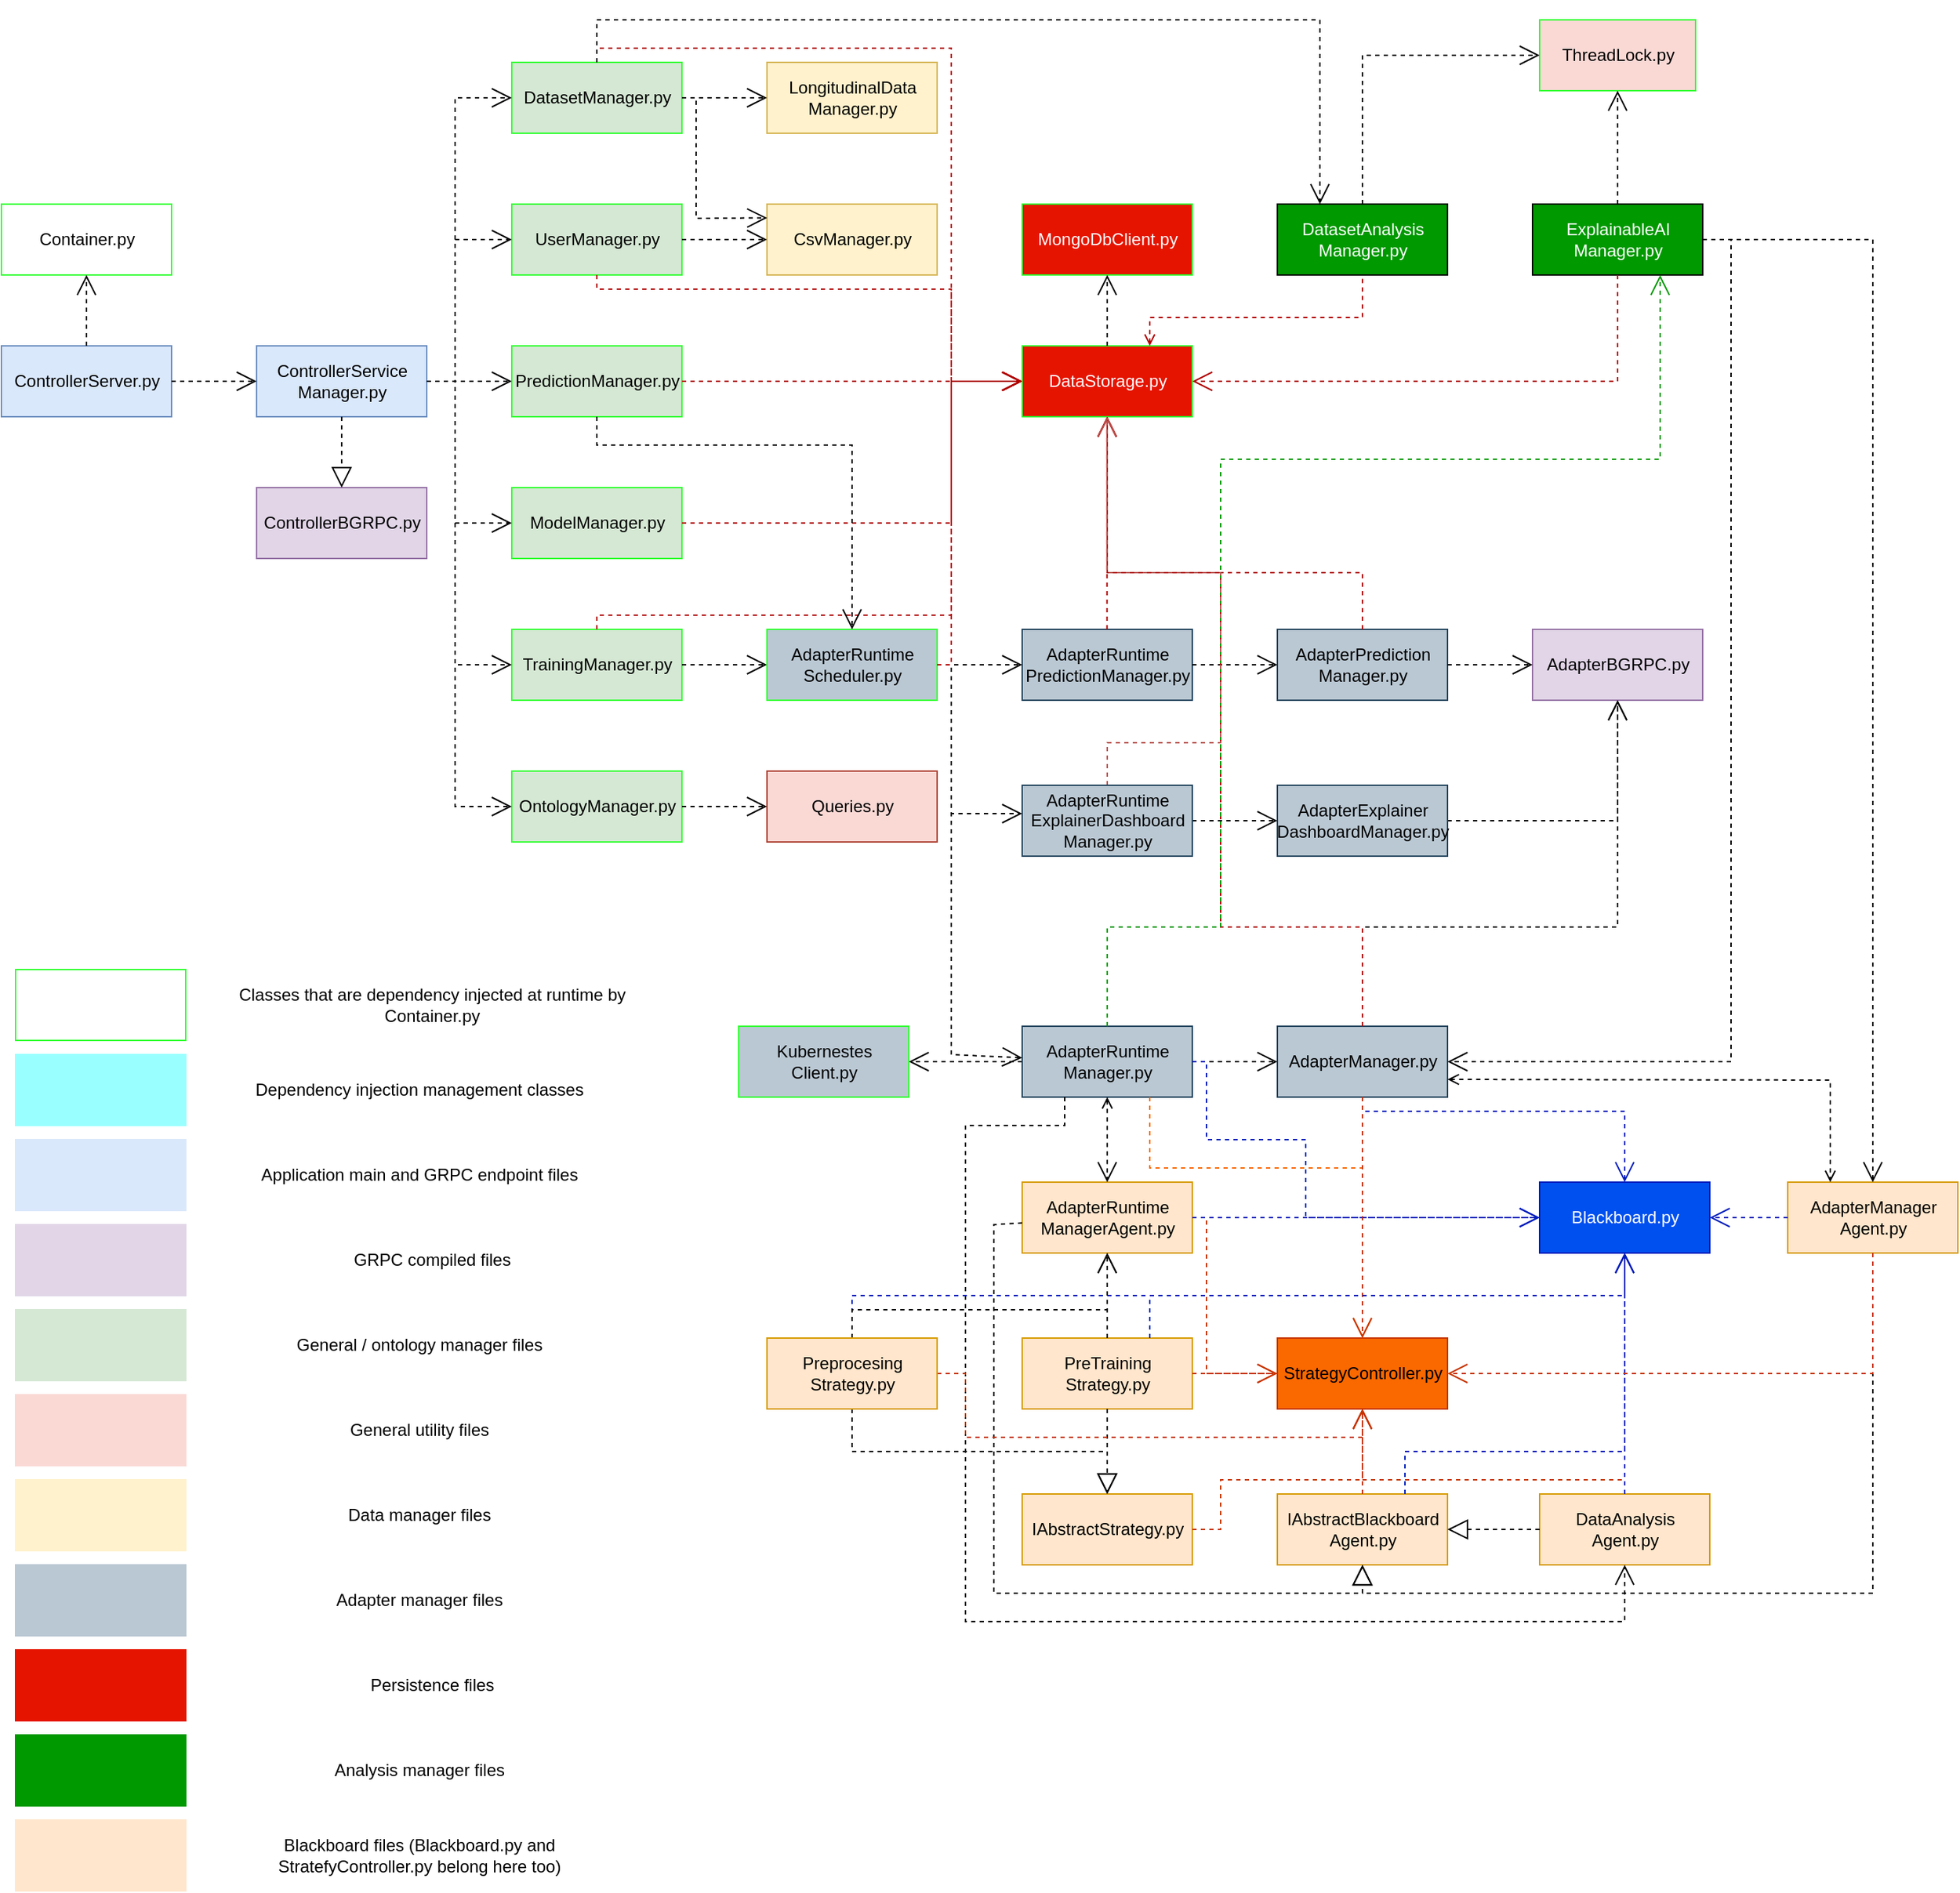 <mxfile version="22.0.2" type="device">
  <diagram id="tjcEpFWjGVXVro5VgTkC" name="Seite-1">
    <mxGraphModel dx="1062" dy="708" grid="1" gridSize="10" guides="1" tooltips="1" connect="1" arrows="1" fold="1" page="1" pageScale="1" pageWidth="827" pageHeight="1169" math="0" shadow="0">
      <root>
        <mxCell id="0" />
        <mxCell id="1" parent="0" />
        <mxCell id="7xE9MWdrDau_G4mgAYLp-1" value="ControllerServer.py" style="html=1;fillColor=#dae8fc;strokeColor=#6c8ebf;" parent="1" vertex="1">
          <mxGeometry x="20" y="320" width="120" height="50" as="geometry" />
        </mxCell>
        <mxCell id="7xE9MWdrDau_G4mgAYLp-3" value="AdapterBGRPC.py" style="html=1;fillColor=#e1d5e7;strokeColor=#9673a6;" parent="1" vertex="1">
          <mxGeometry x="1100" y="520" width="120" height="50" as="geometry" />
        </mxCell>
        <mxCell id="7xE9MWdrDau_G4mgAYLp-4" value="ControllerBGRPC.py" style="html=1;fillColor=#e1d5e7;strokeColor=#9673a6;" parent="1" vertex="1">
          <mxGeometry x="200" y="420" width="120" height="50" as="geometry" />
        </mxCell>
        <mxCell id="7xE9MWdrDau_G4mgAYLp-5" value="Container.py" style="html=1;fillColor=#FFFFFF;strokeColor=#33FF33;" parent="1" vertex="1">
          <mxGeometry x="20" y="220" width="120" height="50" as="geometry" />
        </mxCell>
        <mxCell id="7xE9MWdrDau_G4mgAYLp-6" value="" style="endArrow=open;endSize=12;dashed=1;html=1;rounded=0;" parent="1" source="7xE9MWdrDau_G4mgAYLp-1" target="7xE9MWdrDau_G4mgAYLp-5" edge="1">
          <mxGeometry width="160" relative="1" as="geometry">
            <mxPoint x="59.5" y="320" as="sourcePoint" />
            <mxPoint x="59.5" y="260" as="targetPoint" />
          </mxGeometry>
        </mxCell>
        <mxCell id="7xE9MWdrDau_G4mgAYLp-7" value="ControllerService&lt;br&gt;Manager.py" style="html=1;fillColor=#dae8fc;strokeColor=#6c8ebf;" parent="1" vertex="1">
          <mxGeometry x="200" y="320" width="120" height="50" as="geometry" />
        </mxCell>
        <mxCell id="7xE9MWdrDau_G4mgAYLp-8" value="" style="endArrow=open;endSize=12;dashed=1;html=1;rounded=0;" parent="1" source="7xE9MWdrDau_G4mgAYLp-1" target="7xE9MWdrDau_G4mgAYLp-7" edge="1">
          <mxGeometry width="160" relative="1" as="geometry">
            <mxPoint x="120" y="410" as="sourcePoint" />
            <mxPoint x="280" y="410" as="targetPoint" />
          </mxGeometry>
        </mxCell>
        <mxCell id="7xE9MWdrDau_G4mgAYLp-9" value="" style="endArrow=block;dashed=1;endFill=0;endSize=12;html=1;rounded=0;" parent="1" source="7xE9MWdrDau_G4mgAYLp-7" target="7xE9MWdrDau_G4mgAYLp-4" edge="1">
          <mxGeometry width="160" relative="1" as="geometry">
            <mxPoint x="80" y="450" as="sourcePoint" />
            <mxPoint x="240" y="450" as="targetPoint" />
          </mxGeometry>
        </mxCell>
        <mxCell id="7xE9MWdrDau_G4mgAYLp-11" value="DatasetManager.py" style="html=1;fillColor=#d5e8d4;strokeColor=#33FF33;" parent="1" vertex="1">
          <mxGeometry x="380" y="120" width="120" height="50" as="geometry" />
        </mxCell>
        <mxCell id="7xE9MWdrDau_G4mgAYLp-12" value="ModelManager.py" style="html=1;fillColor=#d5e8d4;strokeColor=#33FF33;" parent="1" vertex="1">
          <mxGeometry x="380" y="420" width="120" height="50" as="geometry" />
        </mxCell>
        <mxCell id="7xE9MWdrDau_G4mgAYLp-13" value="PredictionManager.py" style="html=1;fillColor=#d5e8d4;strokeColor=#33FF33;" parent="1" vertex="1">
          <mxGeometry x="380" y="320" width="120" height="50" as="geometry" />
        </mxCell>
        <mxCell id="7xE9MWdrDau_G4mgAYLp-14" value="TrainingManager.py" style="html=1;fillColor=#d5e8d4;strokeColor=#33FF33;" parent="1" vertex="1">
          <mxGeometry x="380" y="520" width="120" height="50" as="geometry" />
        </mxCell>
        <mxCell id="7xE9MWdrDau_G4mgAYLp-16" value="UserManager.py" style="html=1;fillColor=#d5e8d4;strokeColor=#33FF33;" parent="1" vertex="1">
          <mxGeometry x="380" y="220" width="120" height="50" as="geometry" />
        </mxCell>
        <mxCell id="7xE9MWdrDau_G4mgAYLp-17" value="" style="endArrow=open;endSize=12;dashed=1;html=1;rounded=0;" parent="1" source="7xE9MWdrDau_G4mgAYLp-7" target="7xE9MWdrDau_G4mgAYLp-13" edge="1">
          <mxGeometry width="160" relative="1" as="geometry">
            <mxPoint x="330" y="360" as="sourcePoint" />
            <mxPoint x="490" y="360" as="targetPoint" />
          </mxGeometry>
        </mxCell>
        <mxCell id="7xE9MWdrDau_G4mgAYLp-18" value="" style="endArrow=open;endSize=12;dashed=1;html=1;rounded=0;entryX=0;entryY=0.5;entryDx=0;entryDy=0;" parent="1" source="7xE9MWdrDau_G4mgAYLp-7" target="7xE9MWdrDau_G4mgAYLp-14" edge="1">
          <mxGeometry width="160" relative="1" as="geometry">
            <mxPoint x="340" y="470" as="sourcePoint" />
            <mxPoint x="370" y="545" as="targetPoint" />
            <Array as="points">
              <mxPoint x="340" y="345" />
              <mxPoint x="340" y="545" />
            </Array>
          </mxGeometry>
        </mxCell>
        <mxCell id="7xE9MWdrDau_G4mgAYLp-19" value="" style="endArrow=open;endSize=12;dashed=1;html=1;rounded=0;" parent="1" source="7xE9MWdrDau_G4mgAYLp-7" target="7xE9MWdrDau_G4mgAYLp-12" edge="1">
          <mxGeometry width="160" relative="1" as="geometry">
            <mxPoint x="310" y="260" as="sourcePoint" />
            <mxPoint x="370" y="445" as="targetPoint" />
            <Array as="points">
              <mxPoint x="340" y="345" />
              <mxPoint x="340" y="445" />
            </Array>
          </mxGeometry>
        </mxCell>
        <mxCell id="7xE9MWdrDau_G4mgAYLp-20" value="" style="endArrow=open;endSize=12;dashed=1;html=1;rounded=0;" parent="1" source="7xE9MWdrDau_G4mgAYLp-7" target="7xE9MWdrDau_G4mgAYLp-11" edge="1">
          <mxGeometry width="160" relative="1" as="geometry">
            <mxPoint x="350" y="310" as="sourcePoint" />
            <mxPoint x="510" y="310" as="targetPoint" />
            <Array as="points">
              <mxPoint x="340" y="345" />
              <mxPoint x="340" y="145" />
            </Array>
          </mxGeometry>
        </mxCell>
        <mxCell id="7xE9MWdrDau_G4mgAYLp-21" value="" style="endArrow=open;endSize=12;dashed=1;html=1;rounded=0;" parent="1" source="7xE9MWdrDau_G4mgAYLp-7" target="7xE9MWdrDau_G4mgAYLp-16" edge="1">
          <mxGeometry width="160" relative="1" as="geometry">
            <mxPoint x="310" y="270" as="sourcePoint" />
            <mxPoint x="370" y="245" as="targetPoint" />
            <Array as="points">
              <mxPoint x="340" y="345" />
              <mxPoint x="340" y="245" />
            </Array>
          </mxGeometry>
        </mxCell>
        <mxCell id="7xE9MWdrDau_G4mgAYLp-22" value="DataStorage.py" style="html=1;fillColor=#e51400;strokeColor=#33FF33;fontColor=#ffffff;" parent="1" vertex="1">
          <mxGeometry x="740" y="320" width="120" height="50" as="geometry" />
        </mxCell>
        <mxCell id="7xE9MWdrDau_G4mgAYLp-23" value="MongoDbClient.py" style="html=1;fillColor=#e51400;strokeColor=#33FF33;fontColor=#ffffff;" parent="1" vertex="1">
          <mxGeometry x="740" y="220" width="120" height="50" as="geometry" />
        </mxCell>
        <mxCell id="7xE9MWdrDau_G4mgAYLp-24" value="OntologyManager.py" style="html=1;fillColor=#d5e8d4;strokeColor=#33FF33;" parent="1" vertex="1">
          <mxGeometry x="380" y="620" width="120" height="50" as="geometry" />
        </mxCell>
        <mxCell id="7xE9MWdrDau_G4mgAYLp-25" value="" style="endArrow=open;endSize=12;dashed=1;html=1;rounded=0;" parent="1" source="7xE9MWdrDau_G4mgAYLp-7" target="7xE9MWdrDau_G4mgAYLp-24" edge="1">
          <mxGeometry width="160" relative="1" as="geometry">
            <mxPoint x="330" y="580" as="sourcePoint" />
            <mxPoint x="490" y="580" as="targetPoint" />
            <Array as="points">
              <mxPoint x="340" y="345" />
              <mxPoint x="340" y="645" />
            </Array>
          </mxGeometry>
        </mxCell>
        <mxCell id="7xE9MWdrDau_G4mgAYLp-27" value="Queries.py" style="html=1;fillColor=#fad9d5;strokeColor=#ae4132;" parent="1" vertex="1">
          <mxGeometry x="560" y="620" width="120" height="50" as="geometry" />
        </mxCell>
        <mxCell id="7xE9MWdrDau_G4mgAYLp-28" value="" style="endArrow=open;endSize=12;dashed=1;html=1;rounded=0;" parent="1" source="7xE9MWdrDau_G4mgAYLp-24" target="7xE9MWdrDau_G4mgAYLp-27" edge="1">
          <mxGeometry width="160" relative="1" as="geometry">
            <mxPoint x="470" y="700" as="sourcePoint" />
            <mxPoint x="630" y="700" as="targetPoint" />
          </mxGeometry>
        </mxCell>
        <mxCell id="7xE9MWdrDau_G4mgAYLp-29" value="CsvManager.py" style="html=1;fillColor=#fff2cc;strokeColor=#d6b656;" parent="1" vertex="1">
          <mxGeometry x="560" y="220" width="120" height="50" as="geometry" />
        </mxCell>
        <mxCell id="7xE9MWdrDau_G4mgAYLp-30" value="LongitudinalData&lt;br&gt;Manager.py" style="html=1;fillColor=#fff2cc;strokeColor=#d6b656;" parent="1" vertex="1">
          <mxGeometry x="560" y="120" width="120" height="50" as="geometry" />
        </mxCell>
        <mxCell id="7xE9MWdrDau_G4mgAYLp-31" value="" style="endArrow=open;endSize=12;dashed=1;html=1;rounded=0;entryX=0.001;entryY=0.194;entryDx=0;entryDy=0;entryPerimeter=0;" parent="1" source="7xE9MWdrDau_G4mgAYLp-11" target="7xE9MWdrDau_G4mgAYLp-29" edge="1">
          <mxGeometry width="160" relative="1" as="geometry">
            <mxPoint x="560" y="240" as="sourcePoint" />
            <mxPoint x="720" y="240" as="targetPoint" />
            <Array as="points">
              <mxPoint x="510" y="145" />
              <mxPoint x="510" y="230" />
            </Array>
          </mxGeometry>
        </mxCell>
        <mxCell id="7xE9MWdrDau_G4mgAYLp-32" value="" style="endArrow=open;endSize=12;dashed=1;html=1;rounded=0;" parent="1" source="7xE9MWdrDau_G4mgAYLp-16" target="7xE9MWdrDau_G4mgAYLp-29" edge="1">
          <mxGeometry width="160" relative="1" as="geometry">
            <mxPoint x="610" y="380" as="sourcePoint" />
            <mxPoint x="770" y="380" as="targetPoint" />
          </mxGeometry>
        </mxCell>
        <mxCell id="7xE9MWdrDau_G4mgAYLp-33" value="" style="endArrow=open;endSize=12;dashed=1;html=1;rounded=0;" parent="1" source="7xE9MWdrDau_G4mgAYLp-11" target="7xE9MWdrDau_G4mgAYLp-30" edge="1">
          <mxGeometry width="160" relative="1" as="geometry">
            <mxPoint x="580" y="280" as="sourcePoint" />
            <mxPoint x="740" y="280" as="targetPoint" />
            <Array as="points">
              <mxPoint x="520" y="145" />
            </Array>
            <mxPoint as="offset" />
          </mxGeometry>
        </mxCell>
        <mxCell id="7xE9MWdrDau_G4mgAYLp-35" value="" style="endArrow=open;endSize=12;dashed=1;html=1;rounded=0;" parent="1" source="7xE9MWdrDau_G4mgAYLp-14" target="7xE9MWdrDau_G4mgAYLp-53" edge="1">
          <mxGeometry width="160" relative="1" as="geometry">
            <mxPoint x="600" y="410" as="sourcePoint" />
            <mxPoint x="560" y="545" as="targetPoint" />
          </mxGeometry>
        </mxCell>
        <mxCell id="7xE9MWdrDau_G4mgAYLp-36" value="" style="endArrow=open;endSize=12;dashed=1;html=1;rounded=0;" parent="1" source="7xE9MWdrDau_G4mgAYLp-22" target="7xE9MWdrDau_G4mgAYLp-23" edge="1">
          <mxGeometry width="160" relative="1" as="geometry">
            <mxPoint x="640" y="360" as="sourcePoint" />
            <mxPoint x="800" y="360" as="targetPoint" />
          </mxGeometry>
        </mxCell>
        <mxCell id="7xE9MWdrDau_G4mgAYLp-37" value="" style="endArrow=open;endSize=12;dashed=1;html=1;rounded=0;fillColor=#e51400;strokeColor=#B20000;" parent="1" source="7xE9MWdrDau_G4mgAYLp-13" target="7xE9MWdrDau_G4mgAYLp-22" edge="1">
          <mxGeometry width="160" relative="1" as="geometry">
            <mxPoint x="560" y="340" as="sourcePoint" />
            <mxPoint x="720" y="340" as="targetPoint" />
          </mxGeometry>
        </mxCell>
        <mxCell id="7xE9MWdrDau_G4mgAYLp-38" value="" style="endArrow=open;endSize=12;dashed=1;html=1;rounded=0;fillColor=#e51400;strokeColor=#B20000;" parent="1" source="7xE9MWdrDau_G4mgAYLp-16" target="7xE9MWdrDau_G4mgAYLp-22" edge="1">
          <mxGeometry width="160" relative="1" as="geometry">
            <mxPoint x="550" y="390" as="sourcePoint" />
            <mxPoint x="710" y="390" as="targetPoint" />
            <Array as="points">
              <mxPoint x="440" y="280" />
              <mxPoint x="690" y="280" />
              <mxPoint x="690" y="345" />
            </Array>
          </mxGeometry>
        </mxCell>
        <mxCell id="7xE9MWdrDau_G4mgAYLp-39" value="" style="endArrow=open;endSize=12;dashed=1;html=1;rounded=0;fillColor=#e51400;strokeColor=#B20000;" parent="1" source="7xE9MWdrDau_G4mgAYLp-11" target="7xE9MWdrDau_G4mgAYLp-22" edge="1">
          <mxGeometry x="-0.29" width="160" relative="1" as="geometry">
            <mxPoint x="530" y="320" as="sourcePoint" />
            <mxPoint x="690" y="320" as="targetPoint" />
            <Array as="points">
              <mxPoint x="440" y="110" />
              <mxPoint x="690" y="110" />
              <mxPoint x="690" y="345" />
            </Array>
            <mxPoint as="offset" />
          </mxGeometry>
        </mxCell>
        <mxCell id="7xE9MWdrDau_G4mgAYLp-42" value="" style="endArrow=open;endSize=12;dashed=1;html=1;rounded=0;fillColor=#e51400;strokeColor=#B20000;" parent="1" source="7xE9MWdrDau_G4mgAYLp-12" target="7xE9MWdrDau_G4mgAYLp-22" edge="1">
          <mxGeometry x="-0.333" y="5" width="160" relative="1" as="geometry">
            <mxPoint x="560" y="440" as="sourcePoint" />
            <mxPoint x="720" y="440" as="targetPoint" />
            <Array as="points">
              <mxPoint x="690" y="445" />
              <mxPoint x="690" y="345" />
            </Array>
            <mxPoint as="offset" />
          </mxGeometry>
        </mxCell>
        <mxCell id="7xE9MWdrDau_G4mgAYLp-43" value="" style="endArrow=open;endSize=12;dashed=1;html=1;rounded=0;fillColor=#e51400;strokeColor=#B20000;" parent="1" source="7xE9MWdrDau_G4mgAYLp-14" target="7xE9MWdrDau_G4mgAYLp-22" edge="1">
          <mxGeometry x="-0.226" width="160" relative="1" as="geometry">
            <mxPoint x="460" y="490" as="sourcePoint" />
            <mxPoint x="620" y="490" as="targetPoint" />
            <Array as="points">
              <mxPoint x="440" y="510" />
              <mxPoint x="690" y="510" />
              <mxPoint x="690" y="345" />
            </Array>
            <mxPoint as="offset" />
          </mxGeometry>
        </mxCell>
        <mxCell id="7xE9MWdrDau_G4mgAYLp-44" value="DatasetAnalysis&lt;br&gt;Manager.py" style="html=1;fillColor=#009900;fontColor=#FFFFFF;" parent="1" vertex="1">
          <mxGeometry x="920" y="220" width="120" height="50" as="geometry" />
        </mxCell>
        <mxCell id="7xE9MWdrDau_G4mgAYLp-45" value="" style="endArrow=none;dashed=1;html=1;rounded=0;startArrow=open;startFill=0;exitX=0.75;exitY=0;exitDx=0;exitDy=0;fillColor=#e51400;strokeColor=#B20000;endFill=0;" parent="1" source="7xE9MWdrDau_G4mgAYLp-22" target="7xE9MWdrDau_G4mgAYLp-44" edge="1">
          <mxGeometry width="160" relative="1" as="geometry">
            <mxPoint x="930" y="400" as="sourcePoint" />
            <mxPoint x="1090" y="400" as="targetPoint" />
            <Array as="points">
              <mxPoint x="830" y="300" />
              <mxPoint x="980" y="300" />
            </Array>
          </mxGeometry>
        </mxCell>
        <mxCell id="7xE9MWdrDau_G4mgAYLp-46" value="ExplainableAI&lt;br&gt;Manager.py" style="html=1;fillColor=#009900;fontColor=#FFFFFF;" parent="1" vertex="1">
          <mxGeometry x="1100" y="220" width="120" height="50" as="geometry" />
        </mxCell>
        <mxCell id="7xE9MWdrDau_G4mgAYLp-48" value="" style="endArrow=open;endSize=12;dashed=1;html=1;rounded=0;fillColor=#e51400;strokeColor=#B20000;" parent="1" source="7xE9MWdrDau_G4mgAYLp-46" target="7xE9MWdrDau_G4mgAYLp-22" edge="1">
          <mxGeometry width="160" relative="1" as="geometry">
            <mxPoint x="890" y="370" as="sourcePoint" />
            <mxPoint x="1050" y="370" as="targetPoint" />
            <Array as="points">
              <mxPoint x="1160" y="345" />
            </Array>
          </mxGeometry>
        </mxCell>
        <mxCell id="7xE9MWdrDau_G4mgAYLp-49" value="AdapterManager.py" style="html=1;fillColor=#bac8d3;strokeColor=#23445d;" parent="1" vertex="1">
          <mxGeometry x="920" y="800" width="120" height="50" as="geometry" />
        </mxCell>
        <mxCell id="7xE9MWdrDau_G4mgAYLp-51" value="" style="endArrow=open;endSize=12;dashed=1;html=1;rounded=0;startArrow=none;startFill=0;" parent="1" source="7xE9MWdrDau_G4mgAYLp-46" target="7xE9MWdrDau_G4mgAYLp-49" edge="1">
          <mxGeometry width="160" relative="1" as="geometry">
            <mxPoint x="880" y="410" as="sourcePoint" />
            <mxPoint x="1040" y="410" as="targetPoint" />
            <Array as="points">
              <mxPoint x="1240" y="245" />
              <mxPoint x="1240" y="825" />
            </Array>
          </mxGeometry>
        </mxCell>
        <mxCell id="qMWy1OyVMnEH7EIRquJ9-3" style="edgeStyle=orthogonalEdgeStyle;rounded=0;orthogonalLoop=1;jettySize=auto;html=1;dashed=1;endArrow=open;endFill=0;endSize=12;" edge="1" parent="1" source="7xE9MWdrDau_G4mgAYLp-53" target="qMWy1OyVMnEH7EIRquJ9-2">
          <mxGeometry relative="1" as="geometry">
            <Array as="points">
              <mxPoint x="690" y="545" />
              <mxPoint x="690" y="650" />
            </Array>
          </mxGeometry>
        </mxCell>
        <mxCell id="7xE9MWdrDau_G4mgAYLp-53" value="AdapterRuntime&lt;br&gt;Scheduler.py" style="html=1;fillColor=#bac8d3;strokeColor=#33FF33;" parent="1" vertex="1">
          <mxGeometry x="560" y="520" width="120" height="50" as="geometry" />
        </mxCell>
        <mxCell id="qMWy1OyVMnEH7EIRquJ9-13" style="edgeStyle=orthogonalEdgeStyle;rounded=0;orthogonalLoop=1;jettySize=auto;html=1;dashed=1;endArrow=open;endFill=0;endSize=12;" edge="1" parent="1" source="7xE9MWdrDau_G4mgAYLp-54" target="qMWy1OyVMnEH7EIRquJ9-12">
          <mxGeometry relative="1" as="geometry" />
        </mxCell>
        <mxCell id="7xE9MWdrDau_G4mgAYLp-54" value="AdapterRuntime&lt;br&gt;Manager.py" style="html=1;fillColor=#bac8d3;strokeColor=#23445d;" parent="1" vertex="1">
          <mxGeometry x="740" y="800" width="120" height="50" as="geometry" />
        </mxCell>
        <mxCell id="7xE9MWdrDau_G4mgAYLp-56" value="AdapterPrediction&lt;br&gt;Manager.py" style="html=1;fillColor=#bac8d3;strokeColor=#23445d;" parent="1" vertex="1">
          <mxGeometry x="920" y="520" width="120" height="50" as="geometry" />
        </mxCell>
        <mxCell id="7xE9MWdrDau_G4mgAYLp-57" value="AdapterRuntime&lt;br&gt;PredictionManager.py" style="html=1;fillColor=#bac8d3;strokeColor=#23445d;" parent="1" vertex="1">
          <mxGeometry x="740" y="520" width="120" height="50" as="geometry" />
        </mxCell>
        <mxCell id="7xE9MWdrDau_G4mgAYLp-58" value="Blackboard.py" style="html=1;fillColor=#0050ef;strokeColor=#001DBC;fontColor=#ffffff;" parent="1" vertex="1">
          <mxGeometry x="1105" y="910" width="120" height="50" as="geometry" />
        </mxCell>
        <mxCell id="7xE9MWdrDau_G4mgAYLp-59" value="StrategyController.py" style="html=1;fillColor=#fa6800;strokeColor=#C73500;fontColor=#000000;" parent="1" vertex="1">
          <mxGeometry x="920" y="1020" width="120" height="50" as="geometry" />
        </mxCell>
        <mxCell id="7xE9MWdrDau_G4mgAYLp-60" value="IAbstractStrategy.py" style="html=1;fillColor=#ffe6cc;strokeColor=#d79b00;" parent="1" vertex="1">
          <mxGeometry x="740" y="1130" width="120" height="50" as="geometry" />
        </mxCell>
        <mxCell id="7xE9MWdrDau_G4mgAYLp-61" value="PreTraining&lt;br&gt;Strategy.py" style="html=1;fillColor=#ffe6cc;strokeColor=#d79b00;" parent="1" vertex="1">
          <mxGeometry x="740" y="1020" width="120" height="50" as="geometry" />
        </mxCell>
        <mxCell id="7xE9MWdrDau_G4mgAYLp-62" value="IAbstractBlackboard&lt;br&gt;Agent.py" style="html=1;fillColor=#ffe6cc;strokeColor=#d79b00;" parent="1" vertex="1">
          <mxGeometry x="920" y="1130" width="120" height="50" as="geometry" />
        </mxCell>
        <mxCell id="7xE9MWdrDau_G4mgAYLp-63" value="DataAnalysis&lt;br&gt;Agent.py" style="html=1;fillColor=#ffe6cc;strokeColor=#d79b00;" parent="1" vertex="1">
          <mxGeometry x="1105" y="1130" width="120" height="50" as="geometry" />
        </mxCell>
        <mxCell id="7xE9MWdrDau_G4mgAYLp-64" value="AdapterRuntime&lt;br&gt;ManagerAgent.py" style="html=1;fillColor=#ffe6cc;strokeColor=#d79b00;" parent="1" vertex="1">
          <mxGeometry x="740" y="910" width="120" height="50" as="geometry" />
        </mxCell>
        <mxCell id="7xE9MWdrDau_G4mgAYLp-65" value="AdapterManager&lt;br&gt;Agent.py" style="html=1;fillColor=#ffe6cc;strokeColor=#d79b00;" parent="1" vertex="1">
          <mxGeometry x="1280" y="910" width="120" height="50" as="geometry" />
        </mxCell>
        <mxCell id="7xE9MWdrDau_G4mgAYLp-66" value="" style="endArrow=block;dashed=1;endFill=0;endSize=12;html=1;rounded=0;" parent="1" source="7xE9MWdrDau_G4mgAYLp-65" target="7xE9MWdrDau_G4mgAYLp-62" edge="1">
          <mxGeometry width="160" relative="1" as="geometry">
            <mxPoint x="1900" y="950" as="sourcePoint" />
            <mxPoint x="2060" y="950" as="targetPoint" />
            <Array as="points">
              <mxPoint x="1340" y="1200" />
              <mxPoint x="980" y="1200" />
            </Array>
          </mxGeometry>
        </mxCell>
        <mxCell id="7xE9MWdrDau_G4mgAYLp-67" value="" style="endArrow=block;dashed=1;endFill=0;endSize=12;html=1;rounded=0;" parent="1" source="7xE9MWdrDau_G4mgAYLp-64" target="7xE9MWdrDau_G4mgAYLp-62" edge="1">
          <mxGeometry width="160" relative="1" as="geometry">
            <mxPoint x="1800" y="830" as="sourcePoint" />
            <mxPoint x="1960" y="830" as="targetPoint" />
            <Array as="points">
              <mxPoint x="720" y="940" />
              <mxPoint x="720" y="1200" />
              <mxPoint x="980" y="1200" />
            </Array>
          </mxGeometry>
        </mxCell>
        <mxCell id="7xE9MWdrDau_G4mgAYLp-68" value="" style="endArrow=block;dashed=1;endFill=0;endSize=12;html=1;rounded=0;" parent="1" source="7xE9MWdrDau_G4mgAYLp-63" target="7xE9MWdrDau_G4mgAYLp-62" edge="1">
          <mxGeometry width="160" relative="1" as="geometry">
            <mxPoint x="1840" y="860" as="sourcePoint" />
            <mxPoint x="2000" y="860" as="targetPoint" />
          </mxGeometry>
        </mxCell>
        <mxCell id="7xE9MWdrDau_G4mgAYLp-69" value="" style="endArrow=block;dashed=1;endFill=0;endSize=12;html=1;rounded=0;" parent="1" source="7xE9MWdrDau_G4mgAYLp-61" target="7xE9MWdrDau_G4mgAYLp-60" edge="1">
          <mxGeometry width="160" relative="1" as="geometry">
            <mxPoint x="1370" y="840" as="sourcePoint" />
            <mxPoint x="1530" y="840" as="targetPoint" />
          </mxGeometry>
        </mxCell>
        <mxCell id="7xE9MWdrDau_G4mgAYLp-70" value="" style="endArrow=open;endSize=12;dashed=1;html=1;rounded=0;fillColor=#fa6800;strokeColor=#C73500;" parent="1" source="7xE9MWdrDau_G4mgAYLp-62" target="7xE9MWdrDau_G4mgAYLp-59" edge="1">
          <mxGeometry width="160" relative="1" as="geometry">
            <mxPoint x="1480" y="930" as="sourcePoint" />
            <mxPoint x="1640" y="930" as="targetPoint" />
          </mxGeometry>
        </mxCell>
        <mxCell id="7xE9MWdrDau_G4mgAYLp-72" value="" style="endArrow=open;endSize=12;dashed=1;html=1;rounded=0;exitX=0.75;exitY=0;exitDx=0;exitDy=0;fillColor=#0050ef;strokeColor=#001DBC;" parent="1" source="7xE9MWdrDau_G4mgAYLp-62" target="7xE9MWdrDau_G4mgAYLp-58" edge="1">
          <mxGeometry width="160" relative="1" as="geometry">
            <mxPoint x="1520" y="950" as="sourcePoint" />
            <mxPoint x="1680" y="950" as="targetPoint" />
            <Array as="points">
              <mxPoint x="1010" y="1100" />
              <mxPoint x="1165" y="1100" />
            </Array>
          </mxGeometry>
        </mxCell>
        <mxCell id="7xE9MWdrDau_G4mgAYLp-73" value="" style="endArrow=open;endSize=12;dashed=1;html=1;rounded=0;fillColor=#fa6800;strokeColor=#C73500;" parent="1" source="7xE9MWdrDau_G4mgAYLp-60" target="7xE9MWdrDau_G4mgAYLp-59" edge="1">
          <mxGeometry width="160" relative="1" as="geometry">
            <mxPoint x="1590" y="950" as="sourcePoint" />
            <mxPoint x="1750" y="950" as="targetPoint" />
            <Array as="points">
              <mxPoint x="880" y="1155" />
              <mxPoint x="880" y="1120" />
              <mxPoint x="980" y="1120" />
            </Array>
          </mxGeometry>
        </mxCell>
        <mxCell id="7xE9MWdrDau_G4mgAYLp-75" value="" style="endArrow=open;endSize=12;dashed=1;html=1;rounded=0;" parent="1" source="7xE9MWdrDau_G4mgAYLp-46" target="7xE9MWdrDau_G4mgAYLp-65" edge="1">
          <mxGeometry width="160" relative="1" as="geometry">
            <mxPoint x="1380" y="260" as="sourcePoint" />
            <mxPoint x="1540" y="260" as="targetPoint" />
            <Array as="points">
              <mxPoint x="1340" y="245" />
            </Array>
          </mxGeometry>
        </mxCell>
        <mxCell id="7xE9MWdrDau_G4mgAYLp-87" value="" style="endArrow=open;endSize=12;dashed=1;html=1;rounded=0;" parent="1" source="7xE9MWdrDau_G4mgAYLp-53" target="7xE9MWdrDau_G4mgAYLp-57" edge="1">
          <mxGeometry width="160" relative="1" as="geometry">
            <mxPoint x="700" y="600" as="sourcePoint" />
            <mxPoint x="860" y="600" as="targetPoint" />
          </mxGeometry>
        </mxCell>
        <mxCell id="7xE9MWdrDau_G4mgAYLp-88" value="" style="endArrow=open;endSize=12;dashed=1;html=1;rounded=0;" parent="1" source="7xE9MWdrDau_G4mgAYLp-57" target="7xE9MWdrDau_G4mgAYLp-56" edge="1">
          <mxGeometry width="160" relative="1" as="geometry">
            <mxPoint x="830" y="600" as="sourcePoint" />
            <mxPoint x="990" y="600" as="targetPoint" />
          </mxGeometry>
        </mxCell>
        <mxCell id="7xE9MWdrDau_G4mgAYLp-89" value="" style="endArrow=open;endSize=12;dashed=1;html=1;rounded=0;" parent="1" source="7xE9MWdrDau_G4mgAYLp-54" target="7xE9MWdrDau_G4mgAYLp-49" edge="1">
          <mxGeometry width="160" relative="1" as="geometry">
            <mxPoint x="870" y="810" as="sourcePoint" />
            <mxPoint x="1030" y="810" as="targetPoint" />
          </mxGeometry>
        </mxCell>
        <mxCell id="7xE9MWdrDau_G4mgAYLp-90" value="" style="endArrow=open;endSize=12;dashed=1;html=1;rounded=0;" parent="1" source="7xE9MWdrDau_G4mgAYLp-53" target="7xE9MWdrDau_G4mgAYLp-54" edge="1">
          <mxGeometry width="160" relative="1" as="geometry">
            <mxPoint x="730" y="600" as="sourcePoint" />
            <mxPoint x="890" y="600" as="targetPoint" />
            <Array as="points">
              <mxPoint x="690" y="545" />
              <mxPoint x="690" y="820" />
            </Array>
          </mxGeometry>
        </mxCell>
        <mxCell id="7xE9MWdrDau_G4mgAYLp-91" value="" style="endArrow=open;endSize=12;dashed=1;html=1;rounded=0;fillColor=#e51400;strokeColor=#B20000;" parent="1" source="7xE9MWdrDau_G4mgAYLp-53" target="7xE9MWdrDau_G4mgAYLp-22" edge="1">
          <mxGeometry x="-0.808" width="160" relative="1" as="geometry">
            <mxPoint x="790" y="480" as="sourcePoint" />
            <mxPoint x="950" y="480" as="targetPoint" />
            <Array as="points">
              <mxPoint x="690" y="545" />
              <mxPoint x="690" y="345" />
            </Array>
            <mxPoint as="offset" />
          </mxGeometry>
        </mxCell>
        <mxCell id="7xE9MWdrDau_G4mgAYLp-92" value="" style="endArrow=open;endSize=12;dashed=1;html=1;rounded=0;fillColor=#e51400;strokeColor=#B20000;" parent="1" edge="1">
          <mxGeometry width="160" relative="1" as="geometry">
            <mxPoint x="799.84" y="520" as="sourcePoint" />
            <mxPoint x="799.84" y="370" as="targetPoint" />
          </mxGeometry>
        </mxCell>
        <mxCell id="7xE9MWdrDau_G4mgAYLp-93" value="" style="endArrow=open;endSize=12;dashed=1;html=1;rounded=0;fillColor=#e51400;strokeColor=#B20000;" parent="1" source="7xE9MWdrDau_G4mgAYLp-56" target="7xE9MWdrDau_G4mgAYLp-22" edge="1">
          <mxGeometry x="-0.03" y="10" width="160" relative="1" as="geometry">
            <mxPoint x="870" y="450" as="sourcePoint" />
            <mxPoint x="1030" y="450" as="targetPoint" />
            <Array as="points">
              <mxPoint x="980" y="480" />
              <mxPoint x="800" y="480" />
            </Array>
            <mxPoint as="offset" />
          </mxGeometry>
        </mxCell>
        <mxCell id="7xE9MWdrDau_G4mgAYLp-94" value="" style="endArrow=open;endSize=12;dashed=1;html=1;rounded=0;" parent="1" source="7xE9MWdrDau_G4mgAYLp-56" target="7xE9MWdrDau_G4mgAYLp-3" edge="1">
          <mxGeometry width="160" relative="1" as="geometry">
            <mxPoint x="1110" y="600" as="sourcePoint" />
            <mxPoint x="1270" y="600" as="targetPoint" />
          </mxGeometry>
        </mxCell>
        <mxCell id="7xE9MWdrDau_G4mgAYLp-95" value="" style="endArrow=open;endSize=12;dashed=1;html=1;rounded=0;" parent="1" source="7xE9MWdrDau_G4mgAYLp-49" target="7xE9MWdrDau_G4mgAYLp-3" edge="1">
          <mxGeometry width="160" relative="1" as="geometry">
            <mxPoint x="1050" y="670" as="sourcePoint" />
            <mxPoint x="1210" y="670" as="targetPoint" />
            <Array as="points">
              <mxPoint x="980" y="730" />
              <mxPoint x="1160" y="730" />
              <mxPoint x="1160" y="600" />
            </Array>
          </mxGeometry>
        </mxCell>
        <mxCell id="7xE9MWdrDau_G4mgAYLp-96" value="ThreadLock.py" style="html=1;fillColor=#fad9d5;strokeColor=#33FF33;" parent="1" vertex="1">
          <mxGeometry x="1105" y="90" width="110" height="50" as="geometry" />
        </mxCell>
        <mxCell id="7xE9MWdrDau_G4mgAYLp-97" value="" style="endArrow=open;endSize=12;dashed=1;html=1;rounded=0;fillColor=#e51400;strokeColor=#B20000;" parent="1" source="7xE9MWdrDau_G4mgAYLp-54" target="7xE9MWdrDau_G4mgAYLp-22" edge="1">
          <mxGeometry width="160" relative="1" as="geometry">
            <mxPoint x="1120" y="740" as="sourcePoint" />
            <mxPoint x="1280" y="740" as="targetPoint" />
            <Array as="points">
              <mxPoint x="800" y="730" />
              <mxPoint x="880" y="730" />
              <mxPoint x="880" y="600" />
              <mxPoint x="880" y="480" />
              <mxPoint x="800" y="480" />
            </Array>
          </mxGeometry>
        </mxCell>
        <mxCell id="7xE9MWdrDau_G4mgAYLp-98" value="" style="endArrow=open;endSize=12;dashed=1;html=1;rounded=0;fillColor=#e51400;strokeColor=#B20000;" parent="1" source="7xE9MWdrDau_G4mgAYLp-49" target="7xE9MWdrDau_G4mgAYLp-22" edge="1">
          <mxGeometry width="160" relative="1" as="geometry">
            <mxPoint x="910" y="700" as="sourcePoint" />
            <mxPoint x="1070" y="700" as="targetPoint" />
            <Array as="points">
              <mxPoint x="980" y="730" />
              <mxPoint x="880" y="730" />
              <mxPoint x="880" y="600" />
              <mxPoint x="880" y="480" />
              <mxPoint x="800" y="480" />
            </Array>
          </mxGeometry>
        </mxCell>
        <mxCell id="7xE9MWdrDau_G4mgAYLp-99" value="" style="endArrow=open;endSize=12;dashed=1;html=1;rounded=0;fillColor=#0050ef;strokeColor=#001DBC;" parent="1" source="7xE9MWdrDau_G4mgAYLp-54" target="7xE9MWdrDau_G4mgAYLp-58" edge="1">
          <mxGeometry width="160" relative="1" as="geometry">
            <mxPoint x="1150" y="920" as="sourcePoint" />
            <mxPoint x="1310" y="920" as="targetPoint" />
            <Array as="points">
              <mxPoint x="870" y="825" />
              <mxPoint x="870" y="880" />
              <mxPoint x="940" y="880" />
              <mxPoint x="940" y="935" />
            </Array>
          </mxGeometry>
        </mxCell>
        <mxCell id="7xE9MWdrDau_G4mgAYLp-100" value="" style="endArrow=open;endSize=12;dashed=1;html=1;rounded=0;exitX=0.5;exitY=0;exitDx=0;exitDy=0;entryX=0.75;entryY=1;entryDx=0;entryDy=0;fillColor=#a0522d;strokeColor=#009900;" parent="1" source="7xE9MWdrDau_G4mgAYLp-54" target="7xE9MWdrDau_G4mgAYLp-46" edge="1">
          <mxGeometry width="160" relative="1" as="geometry">
            <mxPoint x="910" y="740" as="sourcePoint" />
            <mxPoint x="1070" y="740" as="targetPoint" />
            <Array as="points">
              <mxPoint x="800" y="730" />
              <mxPoint x="880" y="730" />
              <mxPoint x="880" y="600" />
              <mxPoint x="880" y="400" />
              <mxPoint x="1190" y="400" />
            </Array>
          </mxGeometry>
        </mxCell>
        <mxCell id="7xE9MWdrDau_G4mgAYLp-101" value="" style="endArrow=open;endSize=12;dashed=1;html=1;rounded=0;strokeColor=#FA6800;" parent="1" target="7xE9MWdrDau_G4mgAYLp-59" edge="1">
          <mxGeometry width="160" relative="1" as="geometry">
            <mxPoint x="830" y="850" as="sourcePoint" />
            <mxPoint x="1040" y="950" as="targetPoint" />
            <Array as="points">
              <mxPoint x="830" y="900" />
              <mxPoint x="980" y="900" />
            </Array>
          </mxGeometry>
        </mxCell>
        <mxCell id="7xE9MWdrDau_G4mgAYLp-102" value="" style="endArrow=open;endSize=12;dashed=1;html=1;rounded=0;exitX=0.25;exitY=1;exitDx=0;exitDy=0;" parent="1" source="7xE9MWdrDau_G4mgAYLp-54" target="7xE9MWdrDau_G4mgAYLp-63" edge="1">
          <mxGeometry width="160" relative="1" as="geometry">
            <mxPoint x="1160" y="690" as="sourcePoint" />
            <mxPoint x="1320" y="690" as="targetPoint" />
            <Array as="points">
              <mxPoint x="770" y="870" />
              <mxPoint x="700" y="870" />
              <mxPoint x="700" y="1220" />
              <mxPoint x="1165" y="1220" />
            </Array>
          </mxGeometry>
        </mxCell>
        <mxCell id="7xE9MWdrDau_G4mgAYLp-103" value="" style="endArrow=open;endSize=12;dashed=1;html=1;rounded=0;startArrow=open;startFill=0;" parent="1" source="7xE9MWdrDau_G4mgAYLp-54" target="7xE9MWdrDau_G4mgAYLp-64" edge="1">
          <mxGeometry width="160" relative="1" as="geometry">
            <mxPoint x="1120" y="950" as="sourcePoint" />
            <mxPoint x="1280" y="950" as="targetPoint" />
          </mxGeometry>
        </mxCell>
        <mxCell id="7xE9MWdrDau_G4mgAYLp-104" value="" style="endArrow=open;endSize=6;dashed=1;html=1;rounded=0;startArrow=open;startFill=0;exitX=1;exitY=0.75;exitDx=0;exitDy=0;entryX=0.25;entryY=0;entryDx=0;entryDy=0;endFill=0;" parent="1" source="7xE9MWdrDau_G4mgAYLp-49" target="7xE9MWdrDau_G4mgAYLp-65" edge="1">
          <mxGeometry width="160" relative="1" as="geometry">
            <mxPoint x="940" y="1030" as="sourcePoint" />
            <mxPoint x="1100" y="1030" as="targetPoint" />
            <Array as="points">
              <mxPoint x="1310" y="838" />
            </Array>
          </mxGeometry>
        </mxCell>
        <mxCell id="7xE9MWdrDau_G4mgAYLp-105" value="" style="endArrow=open;endSize=12;dashed=1;html=1;rounded=0;fillColor=#0050ef;strokeColor=#001DBC;" parent="1" source="7xE9MWdrDau_G4mgAYLp-49" target="7xE9MWdrDau_G4mgAYLp-58" edge="1">
          <mxGeometry width="160" relative="1" as="geometry">
            <mxPoint x="980" y="980" as="sourcePoint" />
            <mxPoint x="1140" y="980" as="targetPoint" />
            <Array as="points">
              <mxPoint x="980" y="860" />
              <mxPoint x="1165" y="860" />
            </Array>
          </mxGeometry>
        </mxCell>
        <mxCell id="7xE9MWdrDau_G4mgAYLp-106" value="" style="endArrow=open;endSize=12;dashed=1;html=1;rounded=0;fillColor=#fa6800;strokeColor=#C73500;" parent="1" source="7xE9MWdrDau_G4mgAYLp-49" target="7xE9MWdrDau_G4mgAYLp-59" edge="1">
          <mxGeometry width="160" relative="1" as="geometry">
            <mxPoint x="1130" y="1020" as="sourcePoint" />
            <mxPoint x="1290" y="1020" as="targetPoint" />
          </mxGeometry>
        </mxCell>
        <mxCell id="7xE9MWdrDau_G4mgAYLp-107" value="" style="endArrow=open;endSize=12;dashed=1;html=1;rounded=0;" parent="1" source="7xE9MWdrDau_G4mgAYLp-61" target="7xE9MWdrDau_G4mgAYLp-64" edge="1">
          <mxGeometry width="160" relative="1" as="geometry">
            <mxPoint x="1320" y="620" as="sourcePoint" />
            <mxPoint x="1370" y="620" as="targetPoint" />
          </mxGeometry>
        </mxCell>
        <mxCell id="7xE9MWdrDau_G4mgAYLp-108" value="" style="endArrow=open;endSize=12;dashed=1;html=1;rounded=0;exitX=0.75;exitY=0;exitDx=0;exitDy=0;entryX=0.5;entryY=1;entryDx=0;entryDy=0;fillColor=#0050ef;strokeColor=#001DBC;" parent="1" source="7xE9MWdrDau_G4mgAYLp-61" target="7xE9MWdrDau_G4mgAYLp-58" edge="1">
          <mxGeometry x="-0.038" width="160" relative="1" as="geometry">
            <mxPoint x="1300" y="690" as="sourcePoint" />
            <mxPoint x="1460" y="690" as="targetPoint" />
            <Array as="points">
              <mxPoint x="830" y="990" />
              <mxPoint x="1165" y="990" />
            </Array>
            <mxPoint as="offset" />
          </mxGeometry>
        </mxCell>
        <mxCell id="7xE9MWdrDau_G4mgAYLp-109" value="" style="endArrow=open;endSize=12;dashed=1;html=1;rounded=0;fillColor=#fa6800;strokeColor=#C73500;" parent="1" source="7xE9MWdrDau_G4mgAYLp-61" target="7xE9MWdrDau_G4mgAYLp-59" edge="1">
          <mxGeometry y="-15" width="160" relative="1" as="geometry">
            <mxPoint x="1350" y="690" as="sourcePoint" />
            <mxPoint x="1510" y="690" as="targetPoint" />
            <mxPoint as="offset" />
          </mxGeometry>
        </mxCell>
        <mxCell id="7xE9MWdrDau_G4mgAYLp-110" value="" style="endArrow=open;endSize=12;dashed=1;html=1;rounded=0;fillColor=#fa6800;strokeColor=#C73500;" parent="1" source="7xE9MWdrDau_G4mgAYLp-63" target="7xE9MWdrDau_G4mgAYLp-59" edge="1">
          <mxGeometry width="160" relative="1" as="geometry">
            <mxPoint x="1530" y="1010" as="sourcePoint" />
            <mxPoint x="1690" y="1010" as="targetPoint" />
            <Array as="points">
              <mxPoint x="1165" y="1120" />
              <mxPoint x="980" y="1120" />
            </Array>
          </mxGeometry>
        </mxCell>
        <mxCell id="7xE9MWdrDau_G4mgAYLp-111" value="" style="endArrow=open;endSize=12;dashed=1;html=1;rounded=0;fillColor=#0050ef;strokeColor=#001DBC;" parent="1" source="7xE9MWdrDau_G4mgAYLp-63" target="7xE9MWdrDau_G4mgAYLp-58" edge="1">
          <mxGeometry x="-0.059" y="5" width="160" relative="1" as="geometry">
            <mxPoint x="1520" y="1010" as="sourcePoint" />
            <mxPoint x="1680" y="1010" as="targetPoint" />
            <mxPoint as="offset" />
          </mxGeometry>
        </mxCell>
        <mxCell id="7xE9MWdrDau_G4mgAYLp-112" value="" style="endArrow=open;endSize=12;dashed=1;html=1;rounded=0;fillColor=#fa6800;strokeColor=#C73500;" parent="1" source="7xE9MWdrDau_G4mgAYLp-64" target="7xE9MWdrDau_G4mgAYLp-59" edge="1">
          <mxGeometry width="160" relative="1" as="geometry">
            <mxPoint x="1080" y="1070" as="sourcePoint" />
            <mxPoint x="1240" y="1070" as="targetPoint" />
            <Array as="points">
              <mxPoint x="870" y="935" />
              <mxPoint x="870" y="1045" />
            </Array>
          </mxGeometry>
        </mxCell>
        <mxCell id="7xE9MWdrDau_G4mgAYLp-113" value="" style="endArrow=open;endSize=12;dashed=1;html=1;rounded=0;fillColor=#0050ef;strokeColor=#001DBC;" parent="1" source="7xE9MWdrDau_G4mgAYLp-64" target="7xE9MWdrDau_G4mgAYLp-58" edge="1">
          <mxGeometry width="160" relative="1" as="geometry">
            <mxPoint x="1190" y="1030" as="sourcePoint" />
            <mxPoint x="1350" y="1030" as="targetPoint" />
          </mxGeometry>
        </mxCell>
        <mxCell id="7xE9MWdrDau_G4mgAYLp-114" value="" style="endArrow=open;endSize=12;dashed=1;html=1;rounded=0;fillColor=#0050ef;strokeColor=#001DBC;" parent="1" source="7xE9MWdrDau_G4mgAYLp-65" target="7xE9MWdrDau_G4mgAYLp-58" edge="1">
          <mxGeometry width="160" relative="1" as="geometry">
            <mxPoint x="1520" y="1050" as="sourcePoint" />
            <mxPoint x="1680" y="1050" as="targetPoint" />
          </mxGeometry>
        </mxCell>
        <mxCell id="7xE9MWdrDau_G4mgAYLp-115" value="" style="endArrow=open;endSize=12;dashed=1;html=1;rounded=0;fillColor=#fa6800;strokeColor=#C73500;" parent="1" source="7xE9MWdrDau_G4mgAYLp-65" target="7xE9MWdrDau_G4mgAYLp-59" edge="1">
          <mxGeometry width="160" relative="1" as="geometry">
            <mxPoint x="1530" y="1010" as="sourcePoint" />
            <mxPoint x="1690" y="1010" as="targetPoint" />
            <Array as="points">
              <mxPoint x="1340" y="1045" />
            </Array>
          </mxGeometry>
        </mxCell>
        <mxCell id="7xE9MWdrDau_G4mgAYLp-116" value="" style="endArrow=open;endSize=12;dashed=1;html=1;rounded=0;" parent="1" source="7xE9MWdrDau_G4mgAYLp-46" target="7xE9MWdrDau_G4mgAYLp-96" edge="1">
          <mxGeometry width="160" relative="1" as="geometry">
            <mxPoint x="1260" y="230" as="sourcePoint" />
            <mxPoint x="1420" y="230" as="targetPoint" />
          </mxGeometry>
        </mxCell>
        <mxCell id="7xE9MWdrDau_G4mgAYLp-117" value="" style="endArrow=open;endSize=12;dashed=1;html=1;rounded=0;" parent="1" source="7xE9MWdrDau_G4mgAYLp-44" target="7xE9MWdrDau_G4mgAYLp-96" edge="1">
          <mxGeometry x="0.522" y="-55" width="160" relative="1" as="geometry">
            <mxPoint x="950" y="190" as="sourcePoint" />
            <mxPoint x="1110" y="190" as="targetPoint" />
            <Array as="points">
              <mxPoint x="980" y="115" />
            </Array>
            <mxPoint as="offset" />
          </mxGeometry>
        </mxCell>
        <mxCell id="7xE9MWdrDau_G4mgAYLp-125" value="" style="html=1;fillColor=#99FFFF;strokeColor=#99FFFF;" parent="1" vertex="1">
          <mxGeometry x="30" y="820" width="120" height="50" as="geometry" />
        </mxCell>
        <mxCell id="7xE9MWdrDau_G4mgAYLp-126" value="" style="html=1;fillColor=#DAE8FC;strokeColor=#DAE8FC;" parent="1" vertex="1">
          <mxGeometry x="30" y="880" width="120" height="50" as="geometry" />
        </mxCell>
        <mxCell id="7xE9MWdrDau_G4mgAYLp-127" value="Dependency injection management classes" style="text;html=1;strokeColor=none;fillColor=none;align=center;verticalAlign=middle;whiteSpace=wrap;rounded=0;" parent="1" vertex="1">
          <mxGeometry x="170" y="830" width="290" height="30" as="geometry" />
        </mxCell>
        <mxCell id="7xE9MWdrDau_G4mgAYLp-128" value="Application main and GRPC endpoint files" style="text;html=1;strokeColor=none;fillColor=none;align=center;verticalAlign=middle;whiteSpace=wrap;rounded=0;" parent="1" vertex="1">
          <mxGeometry x="170" y="890" width="290" height="30" as="geometry" />
        </mxCell>
        <mxCell id="7xE9MWdrDau_G4mgAYLp-129" value="" style="html=1;fillColor=none;strokeColor=#33FF33;gradientColor=none;" parent="1" vertex="1">
          <mxGeometry x="30" y="760" width="120" height="50" as="geometry" />
        </mxCell>
        <mxCell id="7xE9MWdrDau_G4mgAYLp-130" value="Classes that are dependency injected at runtime by Container.py" style="text;html=1;strokeColor=none;fillColor=none;align=center;verticalAlign=middle;whiteSpace=wrap;rounded=0;" parent="1" vertex="1">
          <mxGeometry x="179" y="770" width="290" height="30" as="geometry" />
        </mxCell>
        <mxCell id="7xE9MWdrDau_G4mgAYLp-132" value="" style="html=1;fillColor=#D5E8D4;strokeColor=#D5E8D4;" parent="1" vertex="1">
          <mxGeometry x="30" y="1000" width="120" height="50" as="geometry" />
        </mxCell>
        <mxCell id="7xE9MWdrDau_G4mgAYLp-133" value="" style="html=1;fillColor=#FAD9D5;strokeColor=#FAD9D5;" parent="1" vertex="1">
          <mxGeometry x="30" y="1060" width="120" height="50" as="geometry" />
        </mxCell>
        <mxCell id="7xE9MWdrDau_G4mgAYLp-134" value="General / ontology manager files" style="text;html=1;strokeColor=none;fillColor=none;align=center;verticalAlign=middle;whiteSpace=wrap;rounded=0;" parent="1" vertex="1">
          <mxGeometry x="170" y="1010" width="290" height="30" as="geometry" />
        </mxCell>
        <mxCell id="7xE9MWdrDau_G4mgAYLp-135" value="General utility files" style="text;html=1;strokeColor=none;fillColor=none;align=center;verticalAlign=middle;whiteSpace=wrap;rounded=0;" parent="1" vertex="1">
          <mxGeometry x="170" y="1070" width="290" height="30" as="geometry" />
        </mxCell>
        <mxCell id="7xE9MWdrDau_G4mgAYLp-136" value="" style="html=1;fillColor=#E1D5E7;strokeColor=#E1D5E7;gradientColor=none;" parent="1" vertex="1">
          <mxGeometry x="30" y="940" width="120" height="50" as="geometry" />
        </mxCell>
        <mxCell id="7xE9MWdrDau_G4mgAYLp-137" value="GRPC compiled files" style="text;html=1;strokeColor=none;fillColor=none;align=center;verticalAlign=middle;whiteSpace=wrap;rounded=0;" parent="1" vertex="1">
          <mxGeometry x="179" y="950" width="290" height="30" as="geometry" />
        </mxCell>
        <mxCell id="7xE9MWdrDau_G4mgAYLp-138" value="" style="html=1;fillColor=#FFF2CC;strokeColor=#FFF2CC;" parent="1" vertex="1">
          <mxGeometry x="30" y="1120" width="120" height="50" as="geometry" />
        </mxCell>
        <mxCell id="7xE9MWdrDau_G4mgAYLp-139" value="" style="html=1;fillColor=#BAC8D3;strokeColor=#BAC8D3;" parent="1" vertex="1">
          <mxGeometry x="30" y="1180" width="120" height="50" as="geometry" />
        </mxCell>
        <mxCell id="7xE9MWdrDau_G4mgAYLp-140" value="Data manager files" style="text;html=1;strokeColor=none;fillColor=none;align=center;verticalAlign=middle;whiteSpace=wrap;rounded=0;" parent="1" vertex="1">
          <mxGeometry x="170" y="1130" width="290" height="30" as="geometry" />
        </mxCell>
        <mxCell id="7xE9MWdrDau_G4mgAYLp-141" value="Adapter manager files" style="text;html=1;strokeColor=none;fillColor=none;align=center;verticalAlign=middle;whiteSpace=wrap;rounded=0;" parent="1" vertex="1">
          <mxGeometry x="170" y="1190" width="290" height="30" as="geometry" />
        </mxCell>
        <mxCell id="7xE9MWdrDau_G4mgAYLp-142" value="" style="html=1;fillColor=#009900;strokeColor=#009900;" parent="1" vertex="1">
          <mxGeometry x="30" y="1300" width="120" height="50" as="geometry" />
        </mxCell>
        <mxCell id="7xE9MWdrDau_G4mgAYLp-143" value="" style="html=1;fillColor=#FFE6CC;strokeColor=#FFE6CC;" parent="1" vertex="1">
          <mxGeometry x="30" y="1360" width="120" height="50" as="geometry" />
        </mxCell>
        <mxCell id="7xE9MWdrDau_G4mgAYLp-144" value="Analysis manager files" style="text;html=1;strokeColor=none;fillColor=none;align=center;verticalAlign=middle;whiteSpace=wrap;rounded=0;" parent="1" vertex="1">
          <mxGeometry x="170" y="1310" width="290" height="30" as="geometry" />
        </mxCell>
        <mxCell id="7xE9MWdrDau_G4mgAYLp-145" value="Blackboard files (Blackboard.py and StratefyController.py belong here too)" style="text;html=1;strokeColor=none;fillColor=none;align=center;verticalAlign=middle;whiteSpace=wrap;rounded=0;" parent="1" vertex="1">
          <mxGeometry x="170" y="1370" width="290" height="30" as="geometry" />
        </mxCell>
        <mxCell id="7xE9MWdrDau_G4mgAYLp-146" value="" style="html=1;fillColor=#E51400;strokeColor=#E51400;gradientColor=none;" parent="1" vertex="1">
          <mxGeometry x="30" y="1240" width="120" height="50" as="geometry" />
        </mxCell>
        <mxCell id="7xE9MWdrDau_G4mgAYLp-147" value="Persistence files" style="text;html=1;strokeColor=none;fillColor=none;align=center;verticalAlign=middle;whiteSpace=wrap;rounded=0;" parent="1" vertex="1">
          <mxGeometry x="179" y="1250" width="290" height="30" as="geometry" />
        </mxCell>
        <mxCell id="r-1TXs6yDEEmX1ybJRjd-1" value="" style="endArrow=open;endSize=12;dashed=1;html=1;rounded=0;entryX=0.25;entryY=0;entryDx=0;entryDy=0;" parent="1" source="7xE9MWdrDau_G4mgAYLp-11" target="7xE9MWdrDau_G4mgAYLp-44" edge="1">
          <mxGeometry width="160" relative="1" as="geometry">
            <mxPoint x="610" y="40" as="sourcePoint" />
            <mxPoint x="770" y="40" as="targetPoint" />
            <Array as="points">
              <mxPoint x="440" y="90" />
              <mxPoint x="950" y="90" />
            </Array>
          </mxGeometry>
        </mxCell>
        <mxCell id="UQzITfxUbv_3DcAMUp99-1" value="" style="endArrow=open;endSize=12;dashed=1;html=1;rounded=0;exitX=0.5;exitY=1;exitDx=0;exitDy=0;entryX=0.5;entryY=0;entryDx=0;entryDy=0;" parent="1" source="7xE9MWdrDau_G4mgAYLp-13" target="7xE9MWdrDau_G4mgAYLp-53" edge="1">
          <mxGeometry x="-0.03" width="160" relative="1" as="geometry">
            <mxPoint x="500" y="410" as="sourcePoint" />
            <mxPoint x="660" y="410" as="targetPoint" />
            <Array as="points">
              <mxPoint x="440" y="390" />
              <mxPoint x="620" y="390" />
            </Array>
            <mxPoint as="offset" />
          </mxGeometry>
        </mxCell>
        <mxCell id="qMWy1OyVMnEH7EIRquJ9-5" style="edgeStyle=orthogonalEdgeStyle;rounded=0;orthogonalLoop=1;jettySize=auto;html=1;endSize=12;endArrow=open;endFill=0;dashed=1;" edge="1" parent="1" source="qMWy1OyVMnEH7EIRquJ9-1" target="7xE9MWdrDau_G4mgAYLp-3">
          <mxGeometry relative="1" as="geometry" />
        </mxCell>
        <mxCell id="qMWy1OyVMnEH7EIRquJ9-1" value="AdapterExplainer&lt;br&gt;DashboardManager.py" style="html=1;fillColor=#bac8d3;strokeColor=#23445d;" vertex="1" parent="1">
          <mxGeometry x="920" y="630" width="120" height="50" as="geometry" />
        </mxCell>
        <mxCell id="qMWy1OyVMnEH7EIRquJ9-4" style="edgeStyle=orthogonalEdgeStyle;rounded=0;orthogonalLoop=1;jettySize=auto;html=1;endArrow=open;endFill=0;endSize=12;dashed=1;" edge="1" parent="1" source="qMWy1OyVMnEH7EIRquJ9-2" target="qMWy1OyVMnEH7EIRquJ9-1">
          <mxGeometry relative="1" as="geometry" />
        </mxCell>
        <mxCell id="qMWy1OyVMnEH7EIRquJ9-6" style="edgeStyle=orthogonalEdgeStyle;rounded=0;orthogonalLoop=1;jettySize=auto;html=1;fillColor=#f8cecc;strokeColor=#b85450;dashed=1;endArrow=open;endFill=0;endSize=12;" edge="1" parent="1">
          <mxGeometry relative="1" as="geometry">
            <mxPoint x="830.01" y="630" as="sourcePoint" />
            <mxPoint x="800" y="370" as="targetPoint" />
            <Array as="points">
              <mxPoint x="800" y="630" />
              <mxPoint x="800" y="600" />
              <mxPoint x="880" y="600" />
              <mxPoint x="880" y="480" />
              <mxPoint x="800" y="480" />
            </Array>
          </mxGeometry>
        </mxCell>
        <mxCell id="qMWy1OyVMnEH7EIRquJ9-2" value="AdapterRuntime&lt;br&gt;ExplainerDashboard&lt;br&gt;Manager.py" style="html=1;fillColor=#bac8d3;strokeColor=#23445d;" vertex="1" parent="1">
          <mxGeometry x="740" y="630" width="120" height="50" as="geometry" />
        </mxCell>
        <mxCell id="qMWy1OyVMnEH7EIRquJ9-8" style="edgeStyle=orthogonalEdgeStyle;rounded=0;orthogonalLoop=1;jettySize=auto;html=1;fillColor=#ffe6cc;strokeColor=#C73500;dashed=1;endArrow=open;endFill=0;endSize=12;" edge="1" parent="1" source="qMWy1OyVMnEH7EIRquJ9-7" target="7xE9MWdrDau_G4mgAYLp-59">
          <mxGeometry relative="1" as="geometry">
            <Array as="points">
              <mxPoint x="700" y="1045" />
              <mxPoint x="700" y="1090" />
              <mxPoint x="980" y="1090" />
            </Array>
          </mxGeometry>
        </mxCell>
        <mxCell id="qMWy1OyVMnEH7EIRquJ9-9" style="edgeStyle=orthogonalEdgeStyle;rounded=0;orthogonalLoop=1;jettySize=auto;html=1;dashed=1;endArrow=open;endFill=0;strokeColor=#001DBC;" edge="1" parent="1" source="qMWy1OyVMnEH7EIRquJ9-7" target="7xE9MWdrDau_G4mgAYLp-58">
          <mxGeometry relative="1" as="geometry">
            <Array as="points">
              <mxPoint x="620" y="990" />
              <mxPoint x="1165" y="990" />
            </Array>
          </mxGeometry>
        </mxCell>
        <mxCell id="qMWy1OyVMnEH7EIRquJ9-10" style="edgeStyle=orthogonalEdgeStyle;rounded=0;orthogonalLoop=1;jettySize=auto;html=1;dashed=1;endArrow=open;endFill=0;endSize=12;" edge="1" parent="1" source="qMWy1OyVMnEH7EIRquJ9-7" target="7xE9MWdrDau_G4mgAYLp-64">
          <mxGeometry relative="1" as="geometry">
            <Array as="points">
              <mxPoint x="620" y="1000" />
              <mxPoint x="800" y="1000" />
            </Array>
          </mxGeometry>
        </mxCell>
        <mxCell id="qMWy1OyVMnEH7EIRquJ9-11" style="edgeStyle=orthogonalEdgeStyle;rounded=0;orthogonalLoop=1;jettySize=auto;html=1;dashed=1;endArrow=block;endFill=0;endSize=12;" edge="1" parent="1" source="qMWy1OyVMnEH7EIRquJ9-7" target="7xE9MWdrDau_G4mgAYLp-60">
          <mxGeometry relative="1" as="geometry">
            <Array as="points">
              <mxPoint x="620" y="1100" />
              <mxPoint x="800" y="1100" />
            </Array>
          </mxGeometry>
        </mxCell>
        <mxCell id="qMWy1OyVMnEH7EIRquJ9-7" value="Preprocesing&lt;br&gt;Strategy.py" style="html=1;fillColor=#ffe6cc;strokeColor=#d79b00;" vertex="1" parent="1">
          <mxGeometry x="560" y="1020" width="120" height="50" as="geometry" />
        </mxCell>
        <mxCell id="qMWy1OyVMnEH7EIRquJ9-12" value="Kubernestes&lt;br&gt;Client.py" style="html=1;fillColor=#bac8d3;strokeColor=#33FF33;" vertex="1" parent="1">
          <mxGeometry x="540" y="800" width="120" height="50" as="geometry" />
        </mxCell>
      </root>
    </mxGraphModel>
  </diagram>
</mxfile>
